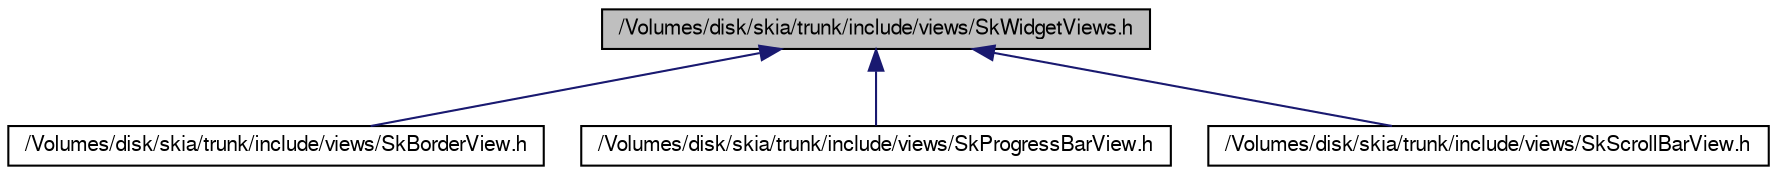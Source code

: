 digraph G
{
  edge [fontname="FreeSans",fontsize="10",labelfontname="FreeSans",labelfontsize="10"];
  node [fontname="FreeSans",fontsize="10",shape=record];
  Node1 [label="/Volumes/disk/skia/trunk/include/views/SkWidgetViews.h",height=0.2,width=0.4,color="black", fillcolor="grey75", style="filled" fontcolor="black"];
  Node1 -> Node2 [dir=back,color="midnightblue",fontsize="10",style="solid",fontname="FreeSans"];
  Node2 [label="/Volumes/disk/skia/trunk/include/views/SkBorderView.h",height=0.2,width=0.4,color="black", fillcolor="white", style="filled",URL="$_sk_border_view_8h.html"];
  Node1 -> Node3 [dir=back,color="midnightblue",fontsize="10",style="solid",fontname="FreeSans"];
  Node3 [label="/Volumes/disk/skia/trunk/include/views/SkProgressBarView.h",height=0.2,width=0.4,color="black", fillcolor="white", style="filled",URL="$_sk_progress_bar_view_8h.html"];
  Node1 -> Node4 [dir=back,color="midnightblue",fontsize="10",style="solid",fontname="FreeSans"];
  Node4 [label="/Volumes/disk/skia/trunk/include/views/SkScrollBarView.h",height=0.2,width=0.4,color="black", fillcolor="white", style="filled",URL="$_sk_scroll_bar_view_8h.html"];
}
